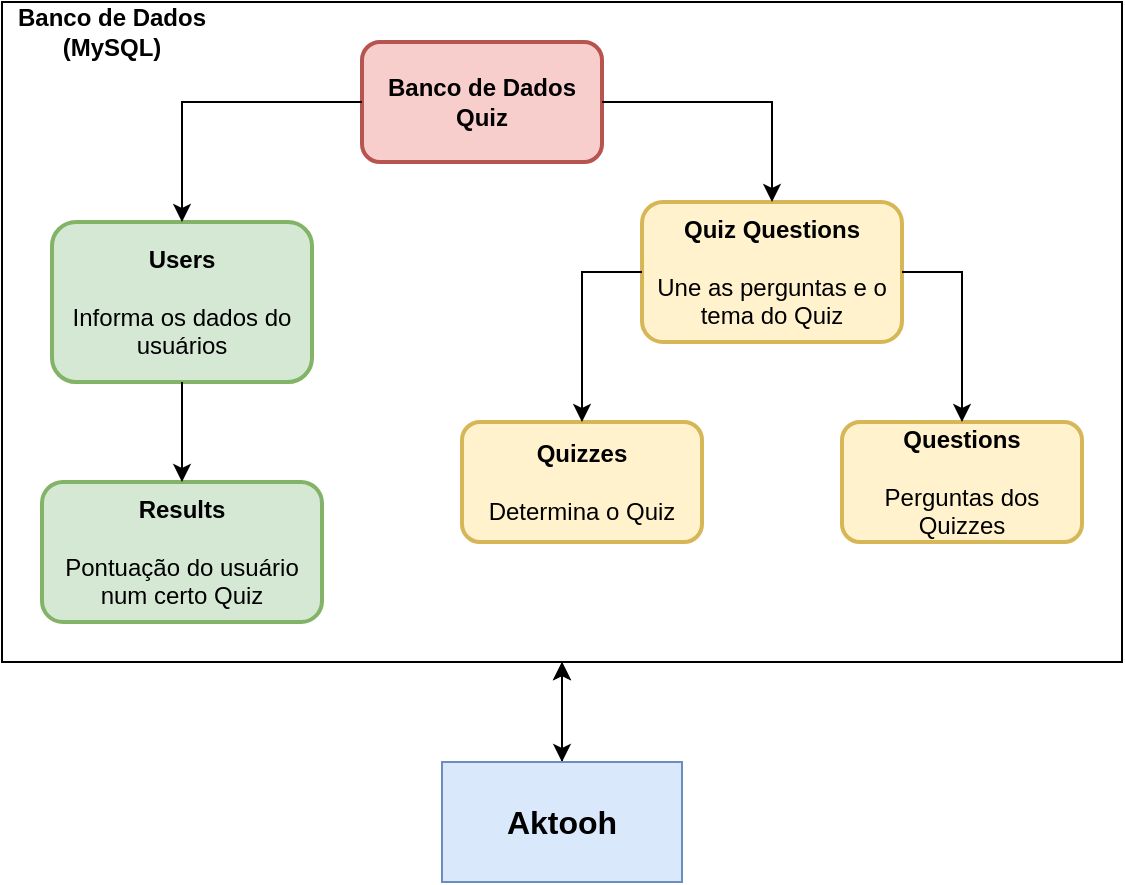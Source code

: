<mxfile version="24.7.17">
  <diagram name="Página-1" id="wqeaqagUIGhsIRkSu9Lh">
    <mxGraphModel dx="1050" dy="669" grid="1" gridSize="10" guides="1" tooltips="1" connect="1" arrows="1" fold="1" page="1" pageScale="1" pageWidth="827" pageHeight="1169" math="0" shadow="0">
      <root>
        <mxCell id="0" />
        <mxCell id="1" parent="0" />
        <mxCell id="kMCk3AVx7ObX6BWo3B3--3" value="" style="rounded=0;whiteSpace=wrap;html=1;" parent="1" vertex="1">
          <mxGeometry x="90" y="20" width="560" height="330" as="geometry" />
        </mxCell>
        <mxCell id="FN-2ig2A1C4BwM5ArY7F-1" value="&lt;span&gt;Banco de Dados Quiz&lt;/span&gt;" style="rounded=1;whiteSpace=wrap;html=1;fillColor=#f8cecc;strokeColor=#b85450;fontStyle=1;strokeWidth=2;" parent="1" vertex="1">
          <mxGeometry x="270" y="40" width="120" height="60" as="geometry" />
        </mxCell>
        <mxCell id="FN-2ig2A1C4BwM5ArY7F-2" value="&lt;span&gt;Users&lt;/span&gt;&lt;div&gt;&lt;span&gt;&lt;br&gt;&lt;/span&gt;&lt;/div&gt;&lt;div&gt;&lt;span style=&quot;font-weight: normal;&quot;&gt;Informa os dados do usuários&lt;/span&gt;&lt;/div&gt;" style="rounded=1;whiteSpace=wrap;html=1;fillColor=#d5e8d4;strokeColor=#82b366;fontStyle=1;strokeWidth=2;" parent="1" vertex="1">
          <mxGeometry x="115" y="130" width="130" height="80" as="geometry" />
        </mxCell>
        <mxCell id="FN-2ig2A1C4BwM5ArY7F-3" value="&lt;span&gt;Questions&lt;/span&gt;&lt;div&gt;&lt;span&gt;&lt;br&gt;&lt;/span&gt;&lt;/div&gt;&lt;div&gt;&lt;span style=&quot;font-weight: normal;&quot;&gt;Perguntas dos Quizzes&lt;/span&gt;&lt;/div&gt;" style="rounded=1;whiteSpace=wrap;html=1;fillColor=#fff2cc;strokeColor=#d6b656;fontStyle=1;strokeWidth=2;" parent="1" vertex="1">
          <mxGeometry x="510" y="230" width="120" height="60" as="geometry" />
        </mxCell>
        <mxCell id="FN-2ig2A1C4BwM5ArY7F-4" value="Quizzes&lt;div&gt;&lt;br&gt;&lt;/div&gt;&lt;div&gt;&lt;span style=&quot;font-weight: normal;&quot;&gt;Determina o Quiz&lt;/span&gt;&lt;/div&gt;" style="rounded=1;whiteSpace=wrap;html=1;fillColor=#fff2cc;strokeColor=#d6b656;fontStyle=1;strokeWidth=2;" parent="1" vertex="1">
          <mxGeometry x="320" y="230" width="120" height="60" as="geometry" />
        </mxCell>
        <mxCell id="FN-2ig2A1C4BwM5ArY7F-5" value="Quiz Questions&lt;div&gt;&lt;br&gt;&lt;/div&gt;&lt;div&gt;&lt;span style=&quot;font-weight: normal;&quot;&gt;Une as perguntas e o tema do Quiz&lt;/span&gt;&lt;/div&gt;" style="rounded=1;whiteSpace=wrap;html=1;fillColor=#fff2cc;strokeColor=#d6b656;fontStyle=1;strokeWidth=2;" parent="1" vertex="1">
          <mxGeometry x="410" y="120" width="130" height="70" as="geometry" />
        </mxCell>
        <mxCell id="FN-2ig2A1C4BwM5ArY7F-6" value="Results&lt;div&gt;&lt;br&gt;&lt;/div&gt;&lt;div&gt;&lt;span style=&quot;font-weight: normal;&quot;&gt;Pontuação do usuário num certo Quiz&lt;/span&gt;&lt;/div&gt;" style="rounded=1;whiteSpace=wrap;html=1;fillColor=#d5e8d4;strokeColor=#82b366;fontStyle=1;strokeWidth=2;" parent="1" vertex="1">
          <mxGeometry x="110" y="260" width="140" height="70" as="geometry" />
        </mxCell>
        <mxCell id="FN-2ig2A1C4BwM5ArY7F-9" value="" style="endArrow=classic;html=1;rounded=0;exitX=0;exitY=0.5;exitDx=0;exitDy=0;entryX=0.5;entryY=0;entryDx=0;entryDy=0;" parent="1" source="FN-2ig2A1C4BwM5ArY7F-1" target="FN-2ig2A1C4BwM5ArY7F-2" edge="1">
          <mxGeometry width="50" height="50" relative="1" as="geometry">
            <mxPoint x="180" y="110" as="sourcePoint" />
            <mxPoint x="230" y="60" as="targetPoint" />
            <Array as="points">
              <mxPoint x="180" y="70" />
            </Array>
          </mxGeometry>
        </mxCell>
        <mxCell id="FN-2ig2A1C4BwM5ArY7F-10" value="" style="endArrow=classic;html=1;rounded=0;exitX=1;exitY=0.5;exitDx=0;exitDy=0;entryX=0.5;entryY=0;entryDx=0;entryDy=0;" parent="1" source="FN-2ig2A1C4BwM5ArY7F-1" target="FN-2ig2A1C4BwM5ArY7F-5" edge="1">
          <mxGeometry width="50" height="50" relative="1" as="geometry">
            <mxPoint x="570" y="70" as="sourcePoint" />
            <mxPoint x="500" y="100" as="targetPoint" />
            <Array as="points">
              <mxPoint x="475" y="70" />
            </Array>
          </mxGeometry>
        </mxCell>
        <mxCell id="FN-2ig2A1C4BwM5ArY7F-11" value="" style="endArrow=classic;html=1;rounded=0;exitX=0.5;exitY=1;exitDx=0;exitDy=0;entryX=0.5;entryY=0;entryDx=0;entryDy=0;" parent="1" source="FN-2ig2A1C4BwM5ArY7F-2" target="FN-2ig2A1C4BwM5ArY7F-6" edge="1">
          <mxGeometry width="50" height="50" relative="1" as="geometry">
            <mxPoint x="220" y="240" as="sourcePoint" />
            <mxPoint x="270" y="190" as="targetPoint" />
            <Array as="points">
              <mxPoint x="180" y="230" />
              <mxPoint x="180" y="250" />
            </Array>
          </mxGeometry>
        </mxCell>
        <mxCell id="FN-2ig2A1C4BwM5ArY7F-12" value="" style="endArrow=classic;html=1;rounded=0;exitX=0;exitY=0.5;exitDx=0;exitDy=0;entryX=0.5;entryY=0;entryDx=0;entryDy=0;" parent="1" source="FN-2ig2A1C4BwM5ArY7F-5" target="FN-2ig2A1C4BwM5ArY7F-4" edge="1">
          <mxGeometry width="50" height="50" relative="1" as="geometry">
            <mxPoint x="350" y="210" as="sourcePoint" />
            <mxPoint x="400" y="160" as="targetPoint" />
            <Array as="points">
              <mxPoint x="380" y="155" />
            </Array>
          </mxGeometry>
        </mxCell>
        <mxCell id="FN-2ig2A1C4BwM5ArY7F-13" value="" style="endArrow=classic;html=1;rounded=0;exitX=1;exitY=0.5;exitDx=0;exitDy=0;entryX=0.5;entryY=0;entryDx=0;entryDy=0;" parent="1" source="FN-2ig2A1C4BwM5ArY7F-5" target="FN-2ig2A1C4BwM5ArY7F-3" edge="1">
          <mxGeometry width="50" height="50" relative="1" as="geometry">
            <mxPoint x="608" y="190" as="sourcePoint" />
            <mxPoint x="560" y="229" as="targetPoint" />
            <Array as="points">
              <mxPoint x="570" y="155" />
            </Array>
          </mxGeometry>
        </mxCell>
        <mxCell id="kMCk3AVx7ObX6BWo3B3--4" value="&lt;b&gt;Banco de Dados (MySQL)&lt;/b&gt;" style="text;html=1;align=center;verticalAlign=middle;whiteSpace=wrap;rounded=0;" parent="1" vertex="1">
          <mxGeometry x="90" y="20" width="110" height="30" as="geometry" />
        </mxCell>
        <mxCell id="kMCk3AVx7ObX6BWo3B3--5" value="" style="endArrow=classic;startArrow=classic;html=1;rounded=0;entryX=0.5;entryY=1;entryDx=0;entryDy=0;" parent="1" target="kMCk3AVx7ObX6BWo3B3--3" edge="1">
          <mxGeometry width="50" height="50" relative="1" as="geometry">
            <mxPoint x="370" y="400" as="sourcePoint" />
            <mxPoint x="750" y="90" as="targetPoint" />
          </mxGeometry>
        </mxCell>
        <mxCell id="kMCk3AVx7ObX6BWo3B3--7" value="" style="edgeStyle=orthogonalEdgeStyle;rounded=0;orthogonalLoop=1;jettySize=auto;html=1;" parent="1" source="kMCk3AVx7ObX6BWo3B3--6" target="kMCk3AVx7ObX6BWo3B3--3" edge="1">
          <mxGeometry relative="1" as="geometry" />
        </mxCell>
        <mxCell id="kMCk3AVx7ObX6BWo3B3--6" value="&lt;b&gt;&lt;font style=&quot;font-size: 16px;&quot;&gt;Aktooh&lt;/font&gt;&lt;/b&gt;" style="rounded=0;whiteSpace=wrap;html=1;fillColor=#dae8fc;strokeColor=#6c8ebf;" parent="1" vertex="1">
          <mxGeometry x="310" y="400" width="120" height="60" as="geometry" />
        </mxCell>
      </root>
    </mxGraphModel>
  </diagram>
</mxfile>
